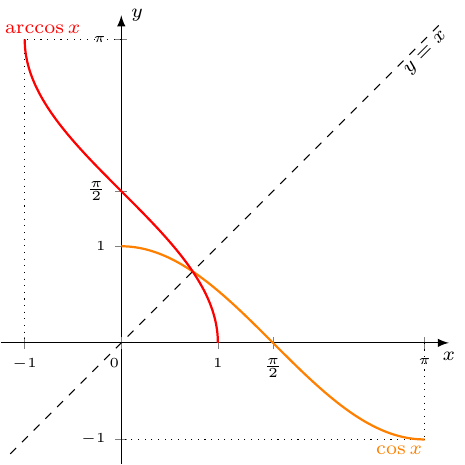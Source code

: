 \documentclass[crop]{standalone}
\usepackage[dvipsnames]{xcolor}
\usepackage{tikz}
\usepackage{pgfplots}
\pgfplotsset{compat=1.18}
\usetikzlibrary{shapes.geometric,positioning}
\begin{document}
  \begin{tikzpicture}[font=\tiny]
    \begin{axis}[%
      trig format plots=rad,
      axis x line=center,axis y line=center,
      unit vector ratio={1 1},
      xlabel={\scriptsize$x$},ylabel={\scriptsize$y$},
      xlabel style={below},ylabel style={right},
      xmin=-1-0.25,xmax=pi+0.25,
      xtick={-1,1,pi/2,pi},
      xticklabels={$-1$,$1$,$\frac{\pi}{2}$,$\pi$},
      extra x ticks={0},
      extra x tick labels={$0$},
      extra x tick style={xticklabel style={xshift=-0.25em}},
      ymin=-1-0.25,ymax=pi+0.25,
      ytick={-1,0,1,pi/2,pi},
      yticklabels={$-1$,$0$,$1$,$\frac{\pi}{2}$,$\pi$},
      axis line style={-latex},
      declare function={
        f(\x) = cos(\x);
        g(\x) = acos(\x);
      }
    ]%

      \draw[dotted] (pi,0) -- (pi,{f(deg(pi))});
      \draw[dotted] (pi,{f(deg(pi))}) -- (0,{f(deg(pi))});

      \draw[dotted] (0,pi) -- ({f(deg(pi))},pi);
      \draw[dotted] ({f(deg(pi))},pi) -- ({f(deg(pi))},0);
      
      \addplot[%
        mark=none,
        dashed,
        domain=-1-0.15:pi+0.15,
        samples=1000
      ] {x} node[%
        pos=0.97,
        rotate=45,
        xshift=-0.4em,
        yshift=-0.4em
      ] {\scriptsize$y=x$};

      \addplot[%
        mark=none,
        domain=0:pi,
        color=orange,
        thick,
        samples=1000
      ] {f(x)} node[%
        pos=0.93,
        yshift=-0.5em,
      ] {\scriptsize$\cos{x}$};
      
      \addplot[%
        mark=none,
        domain=-1:1,
        color=red,
        thick,
        samples=1000
      ] {g(x)} node[%
        pos=0,
        xshift=0.65em,
        yshift=0.35em
      ] {\scriptsize$\arccos{x}$};

    \end{axis}
  \end{tikzpicture}%
\end{document}